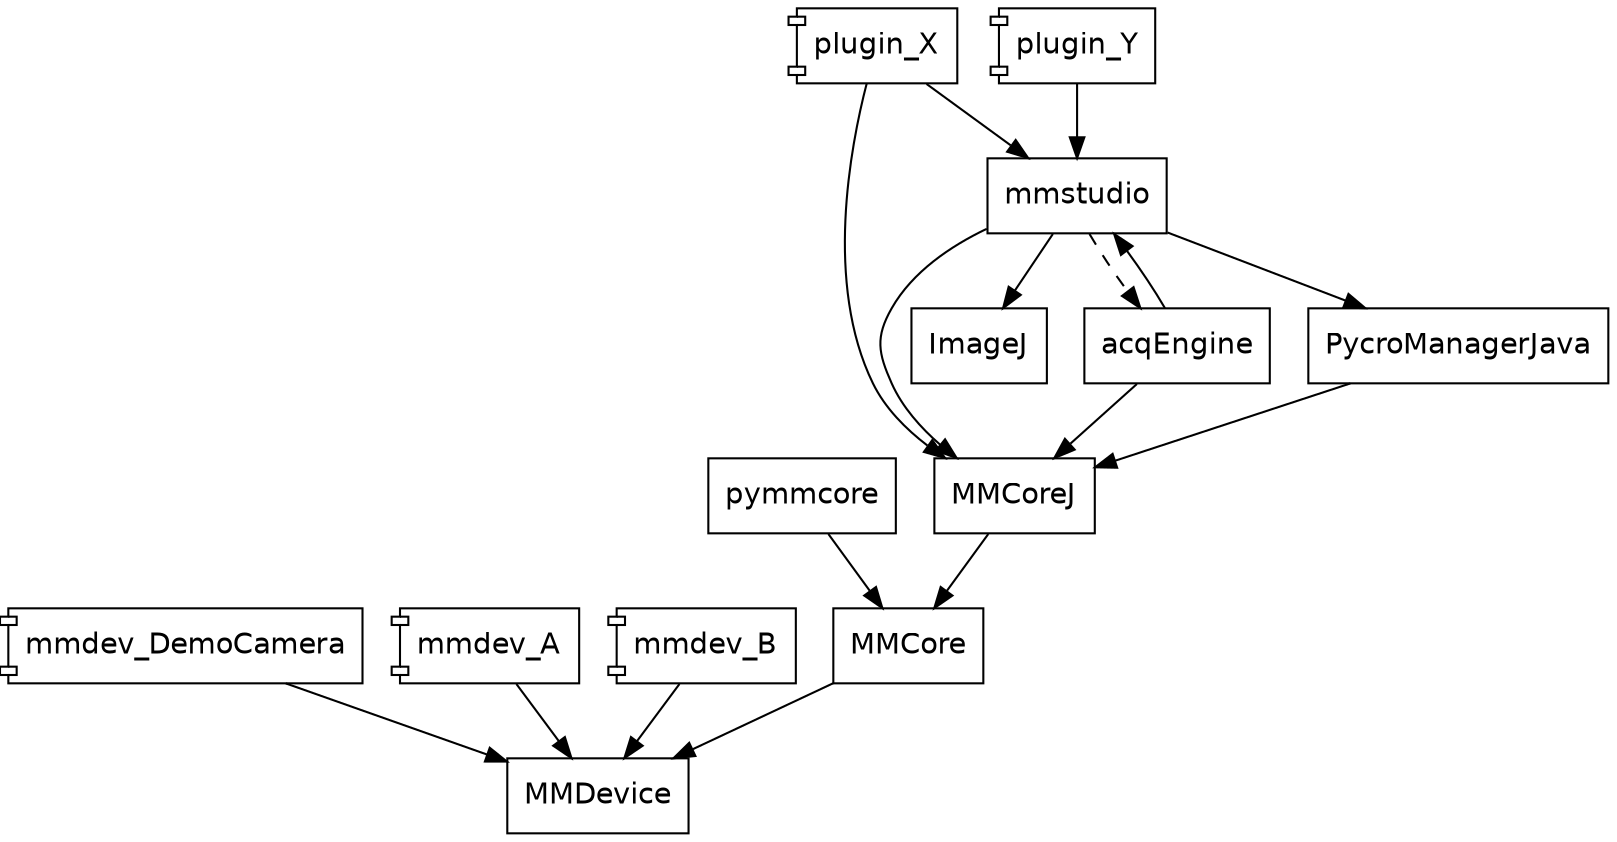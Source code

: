 // This documents code dependencies
// Solid arrows are build-time dependencies
// Dashed arrows are non-optional run-time dependencies

strict digraph {
    node [shape=box, fontname="Helvetica"]

    { rank=same MMCoreJ pymmcore }
    { rank=same mmdev_DemoCamera mmdev_A mmdev_B }
    { rank=same plugin_X plugin_Y }

    MMCore -> MMDevice
    MMCoreJ -> MMCore
    pymmcore -> MMCore
    mmstudio -> ImageJ
    mmstudio -> MMCoreJ
    mmstudio -> acqEngine [style=dashed]
    mmstudio -> PycroManagerJava
    acqEngine -> MMCoreJ
    acqEngine -> mmstudio
    PycroManagerJava -> MMCoreJ

    mmdev_DemoCamera [shape=component]
    mmdev_DemoCamera -> MMDevice
    mmdev_A [shape=component]
    mmdev_A -> MMDevice
    mmdev_B [shape=component]
    mmdev_B -> MMDevice
    plugin_X [shape=component]
    plugin_X -> mmstudio
    plugin_X -> MMCoreJ
    plugin_Y [shape=component]
    plugin_Y -> mmstudio
}
